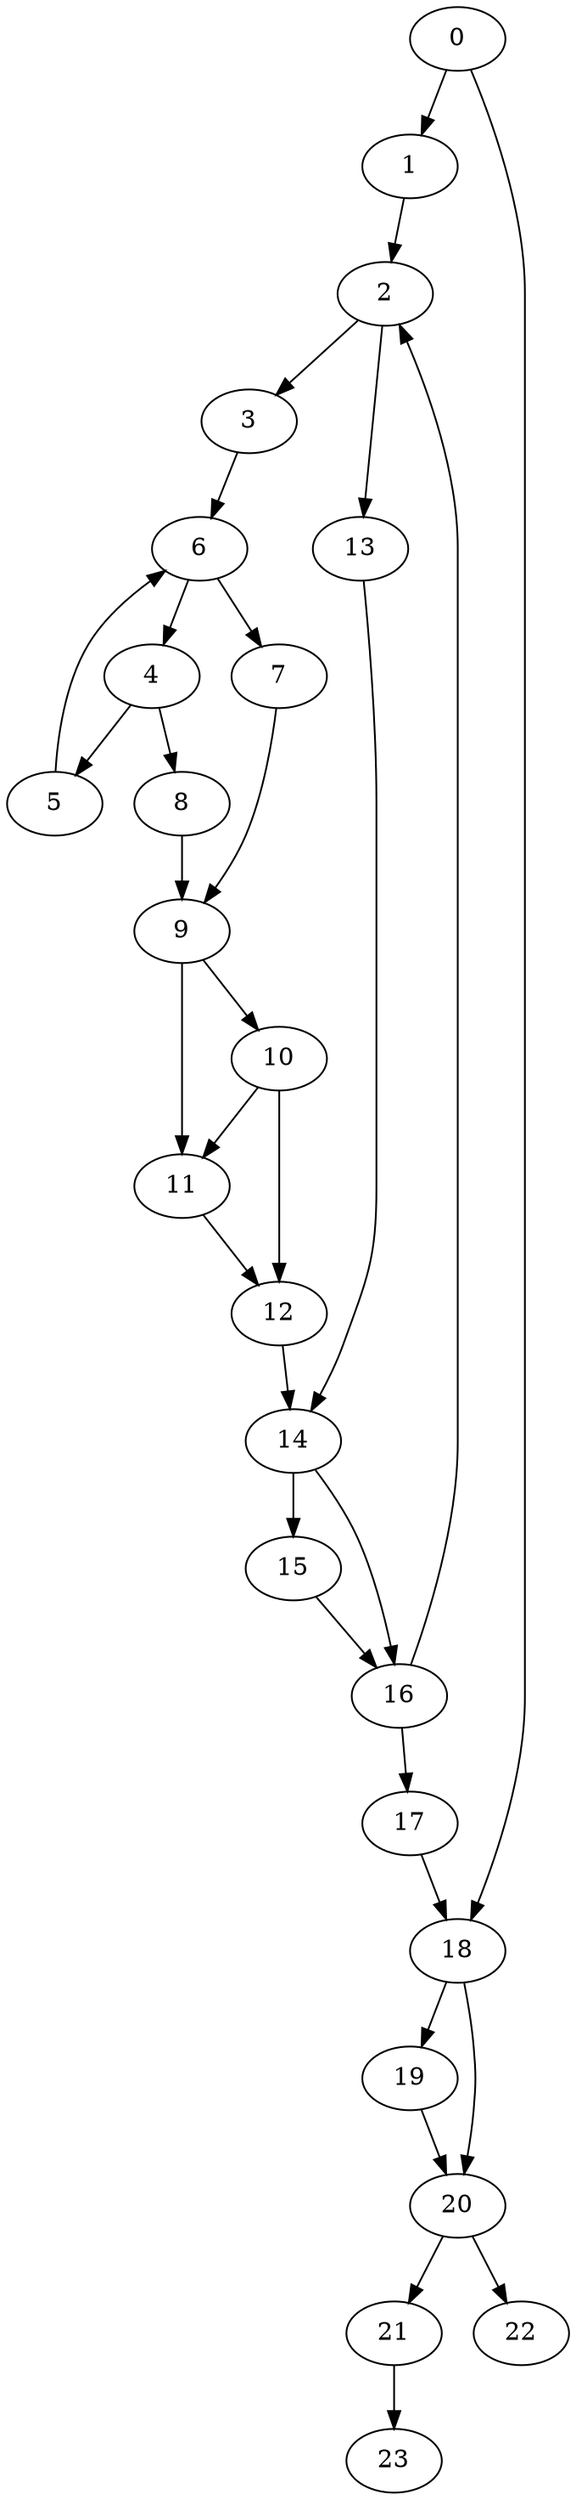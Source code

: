 digraph {
	0
	1
	2
	3
	4
	5
	6
	7
	8
	9
	10
	11
	12
	13
	14
	15
	16
	17
	18
	19
	20
	21
	22
	23
	5 -> 6
	3 -> 6
	7 -> 9
	8 -> 9
	20 -> 22
	0 -> 1
	6 -> 7
	9 -> 10
	16 -> 17
	21 -> 23
	1 -> 2
	16 -> 2
	12 -> 14
	13 -> 14
	0 -> 18
	17 -> 18
	18 -> 20
	19 -> 20
	20 -> 21
	9 -> 11
	10 -> 11
	2 -> 3
	6 -> 4
	4 -> 5
	4 -> 8
	10 -> 12
	11 -> 12
	2 -> 13
	14 -> 15
	18 -> 19
	14 -> 16
	15 -> 16
}
